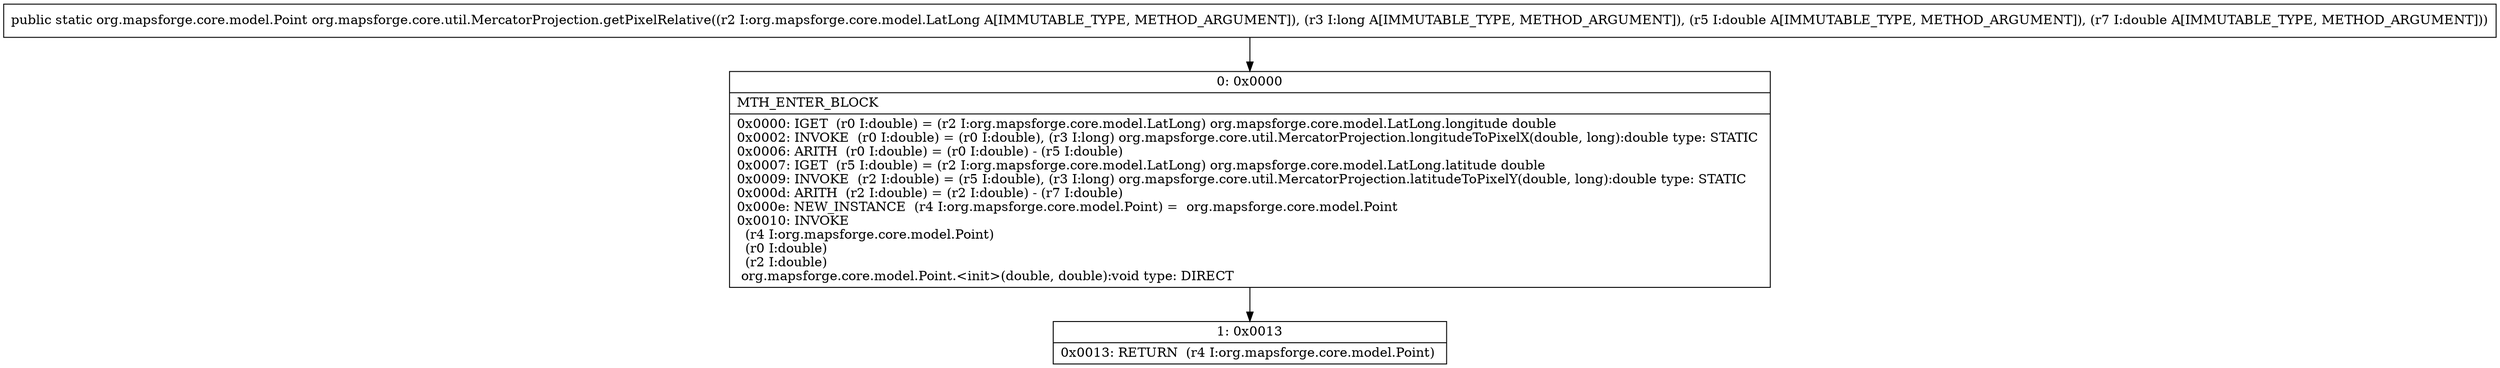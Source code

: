 digraph "CFG fororg.mapsforge.core.util.MercatorProjection.getPixelRelative(Lorg\/mapsforge\/core\/model\/LatLong;JDD)Lorg\/mapsforge\/core\/model\/Point;" {
Node_0 [shape=record,label="{0\:\ 0x0000|MTH_ENTER_BLOCK\l|0x0000: IGET  (r0 I:double) = (r2 I:org.mapsforge.core.model.LatLong) org.mapsforge.core.model.LatLong.longitude double \l0x0002: INVOKE  (r0 I:double) = (r0 I:double), (r3 I:long) org.mapsforge.core.util.MercatorProjection.longitudeToPixelX(double, long):double type: STATIC \l0x0006: ARITH  (r0 I:double) = (r0 I:double) \- (r5 I:double) \l0x0007: IGET  (r5 I:double) = (r2 I:org.mapsforge.core.model.LatLong) org.mapsforge.core.model.LatLong.latitude double \l0x0009: INVOKE  (r2 I:double) = (r5 I:double), (r3 I:long) org.mapsforge.core.util.MercatorProjection.latitudeToPixelY(double, long):double type: STATIC \l0x000d: ARITH  (r2 I:double) = (r2 I:double) \- (r7 I:double) \l0x000e: NEW_INSTANCE  (r4 I:org.mapsforge.core.model.Point) =  org.mapsforge.core.model.Point \l0x0010: INVOKE  \l  (r4 I:org.mapsforge.core.model.Point)\l  (r0 I:double)\l  (r2 I:double)\l org.mapsforge.core.model.Point.\<init\>(double, double):void type: DIRECT \l}"];
Node_1 [shape=record,label="{1\:\ 0x0013|0x0013: RETURN  (r4 I:org.mapsforge.core.model.Point) \l}"];
MethodNode[shape=record,label="{public static org.mapsforge.core.model.Point org.mapsforge.core.util.MercatorProjection.getPixelRelative((r2 I:org.mapsforge.core.model.LatLong A[IMMUTABLE_TYPE, METHOD_ARGUMENT]), (r3 I:long A[IMMUTABLE_TYPE, METHOD_ARGUMENT]), (r5 I:double A[IMMUTABLE_TYPE, METHOD_ARGUMENT]), (r7 I:double A[IMMUTABLE_TYPE, METHOD_ARGUMENT])) }"];
MethodNode -> Node_0;
Node_0 -> Node_1;
}

